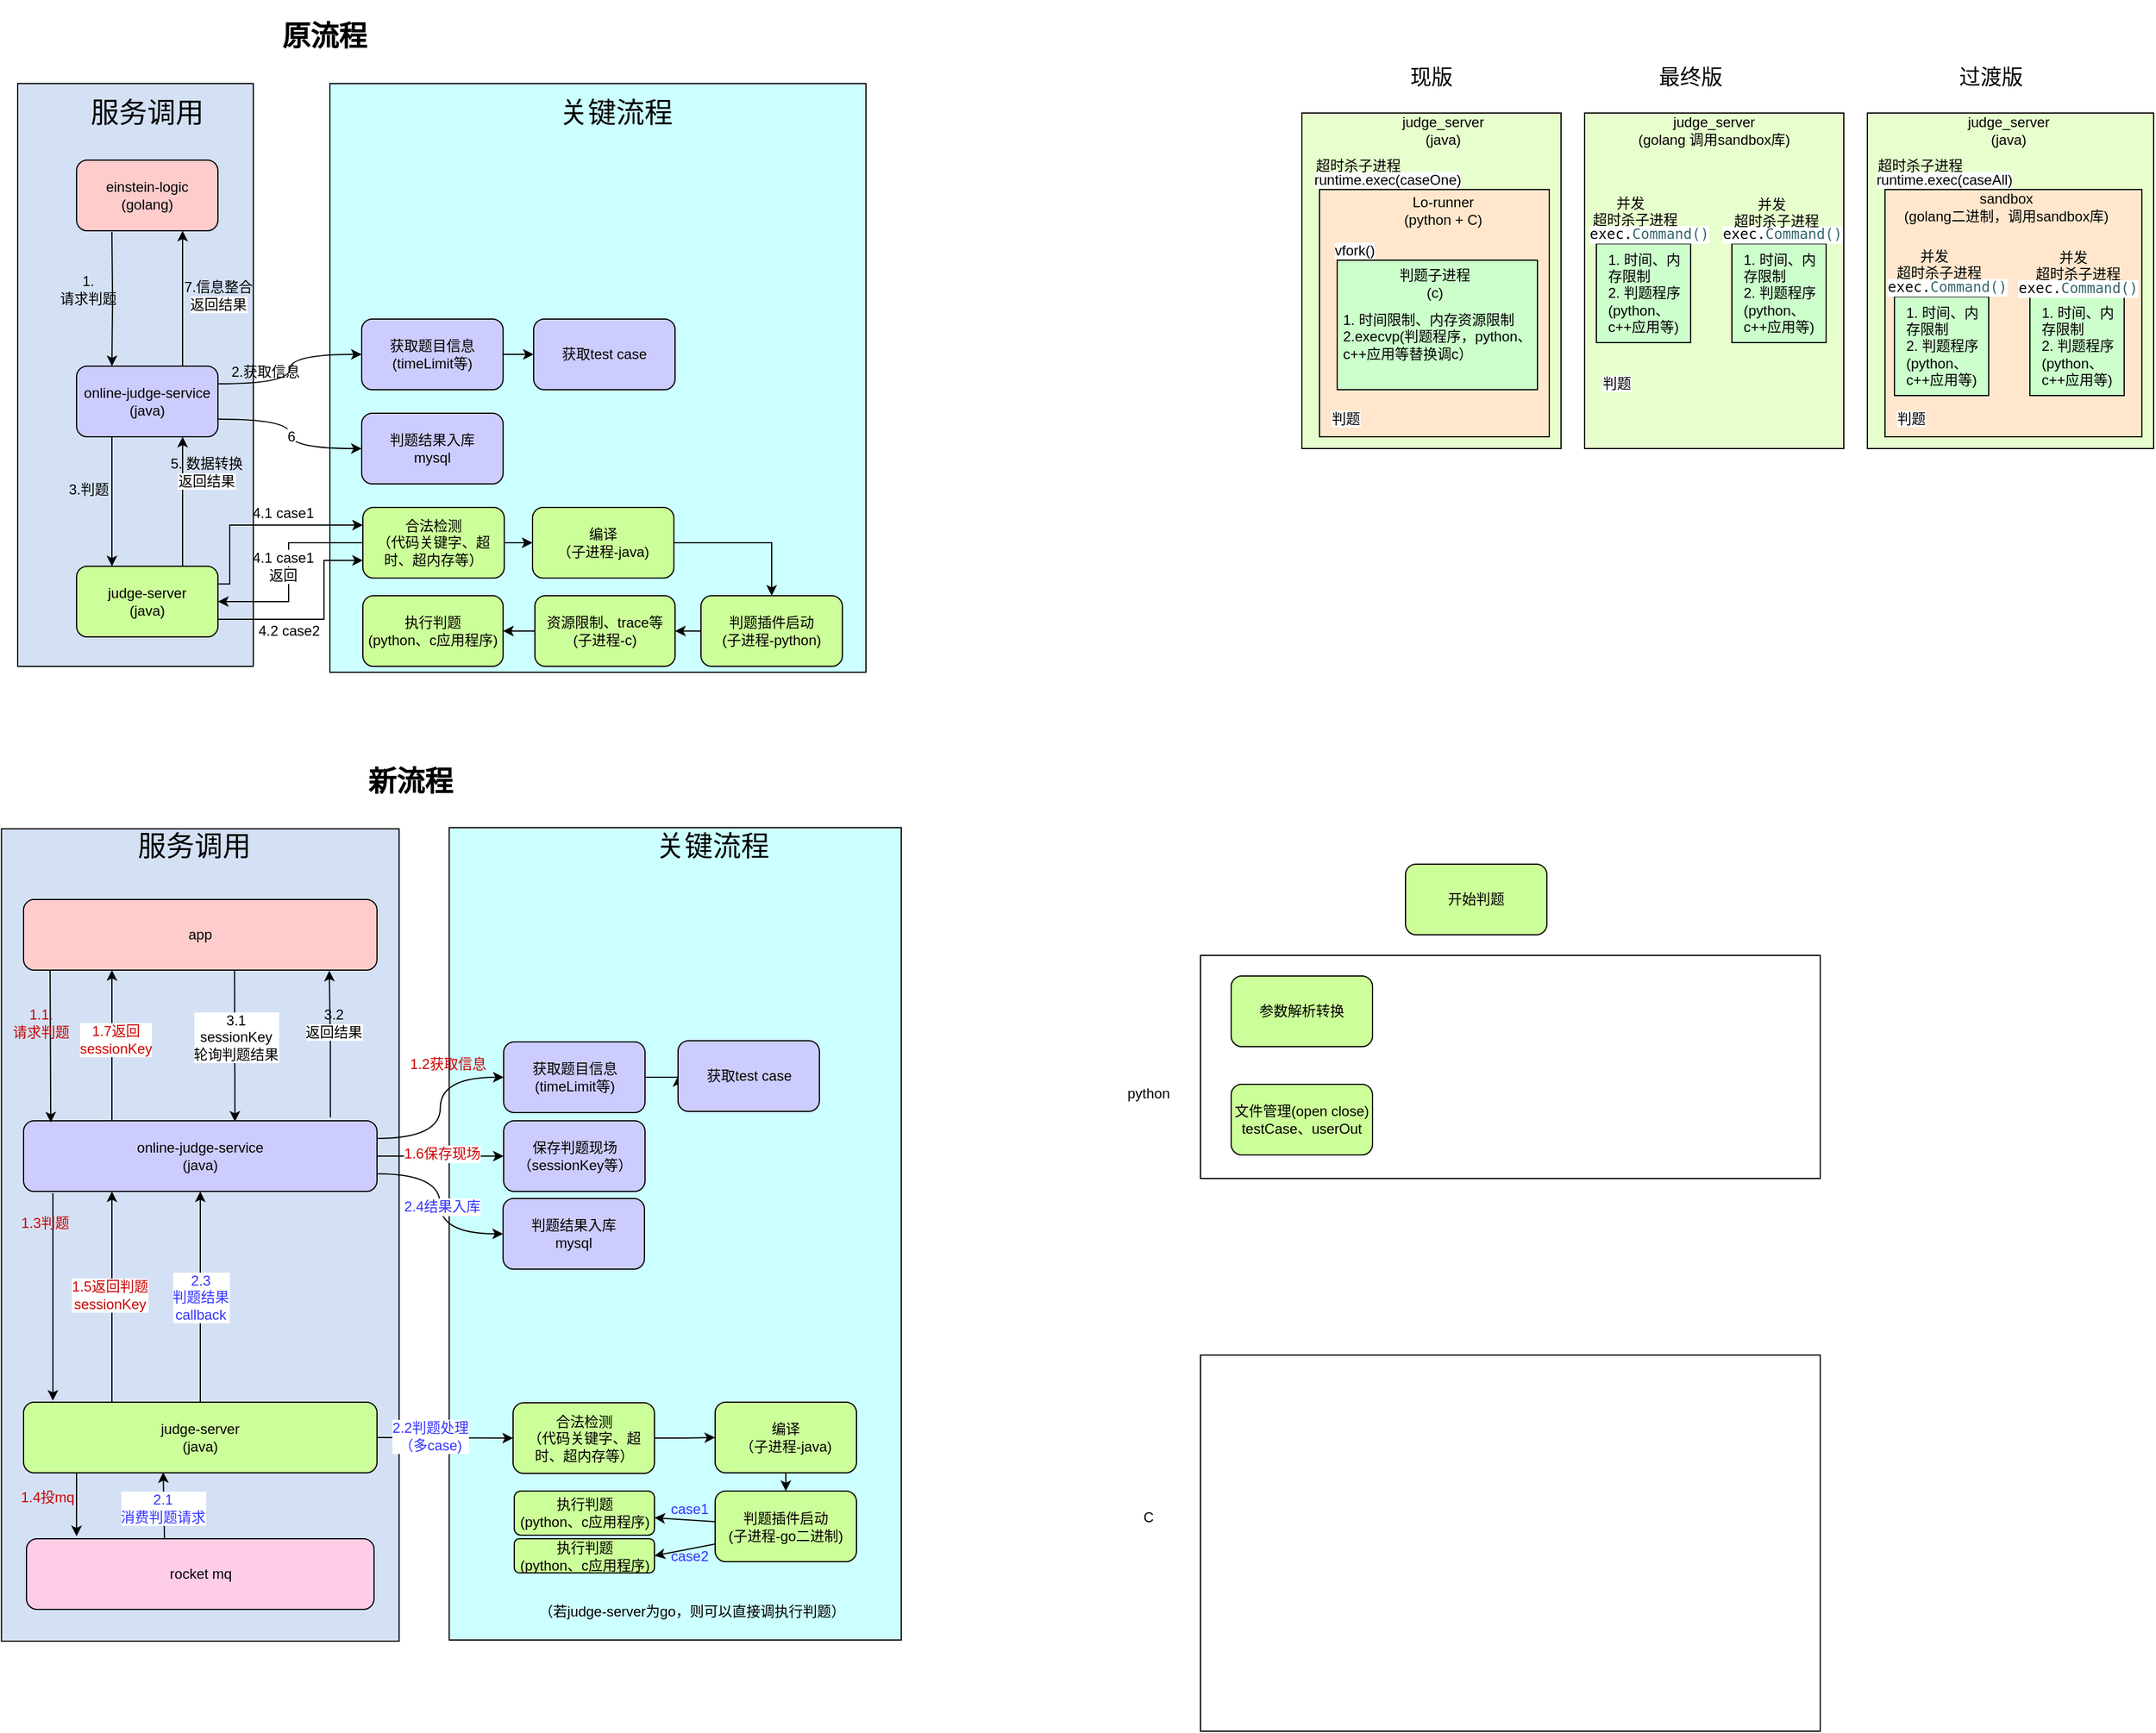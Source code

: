 <mxfile version="20.8.16" type="github">
  <diagram name="第 1 页" id="4LB3VPhYWwdAGur-6obr">
    <mxGraphModel dx="1034" dy="1685" grid="1" gridSize="10" guides="1" tooltips="1" connect="1" arrows="1" fold="1" page="1" pageScale="1" pageWidth="827" pageHeight="1169" math="0" shadow="0">
      <root>
        <mxCell id="0" />
        <mxCell id="1" parent="0" />
        <mxCell id="QNNMNAnkimFnzDS3SCOf-26" value="" style="rounded=0;whiteSpace=wrap;html=1;fontFamily=Helvetica;fontSize=12;fillColor=#D4E1F5;" parent="1" vertex="1">
          <mxGeometry x="170" y="-10" width="200" height="495" as="geometry" />
        </mxCell>
        <mxCell id="QNNMNAnkimFnzDS3SCOf-27" value="" style="rounded=0;whiteSpace=wrap;html=1;fontFamily=Helvetica;fontSize=12;fillColor=#CCFFFF;" parent="1" vertex="1">
          <mxGeometry x="435" y="-10" width="455" height="500" as="geometry" />
        </mxCell>
        <mxCell id="QNNMNAnkimFnzDS3SCOf-7" style="edgeStyle=orthogonalEdgeStyle;rounded=0;orthogonalLoop=1;jettySize=auto;html=1;exitX=0.25;exitY=1;exitDx=0;exitDy=0;entryX=0.25;entryY=0;entryDx=0;entryDy=0;fontFamily=Helvetica;fontSize=12;" parent="1" source="QNNMNAnkimFnzDS3SCOf-2" target="QNNMNAnkimFnzDS3SCOf-3" edge="1">
          <mxGeometry relative="1" as="geometry" />
        </mxCell>
        <mxCell id="QNNMNAnkimFnzDS3SCOf-22" style="edgeStyle=orthogonalEdgeStyle;rounded=0;orthogonalLoop=1;jettySize=auto;html=1;exitX=1;exitY=0.25;exitDx=0;exitDy=0;entryX=0;entryY=0.5;entryDx=0;entryDy=0;fontFamily=Helvetica;fontSize=12;curved=1;" parent="1" source="QNNMNAnkimFnzDS3SCOf-2" target="QNNMNAnkimFnzDS3SCOf-20" edge="1">
          <mxGeometry relative="1" as="geometry" />
        </mxCell>
        <mxCell id="QNNMNAnkimFnzDS3SCOf-41" style="edgeStyle=orthogonalEdgeStyle;rounded=0;orthogonalLoop=1;jettySize=auto;html=1;exitX=0.75;exitY=0;exitDx=0;exitDy=0;entryX=0.75;entryY=1;entryDx=0;entryDy=0;fontFamily=Helvetica;fontSize=12;" parent="1" source="QNNMNAnkimFnzDS3SCOf-2" target="QNNMNAnkimFnzDS3SCOf-10" edge="1">
          <mxGeometry relative="1" as="geometry" />
        </mxCell>
        <mxCell id="QNNMNAnkimFnzDS3SCOf-47" style="edgeStyle=orthogonalEdgeStyle;rounded=0;orthogonalLoop=1;jettySize=auto;html=1;exitX=1;exitY=0.75;exitDx=0;exitDy=0;entryX=0;entryY=0.5;entryDx=0;entryDy=0;fontFamily=Helvetica;fontSize=24;curved=1;" parent="1" source="QNNMNAnkimFnzDS3SCOf-2" target="QNNMNAnkimFnzDS3SCOf-46" edge="1">
          <mxGeometry relative="1" as="geometry" />
        </mxCell>
        <mxCell id="QNNMNAnkimFnzDS3SCOf-62" value="6" style="edgeLabel;html=1;align=center;verticalAlign=middle;resizable=0;points=[];fontSize=12;fontFamily=Helvetica;" parent="QNNMNAnkimFnzDS3SCOf-47" vertex="1" connectable="0">
          <mxGeometry x="0.014" y="1" relative="1" as="geometry">
            <mxPoint y="1" as="offset" />
          </mxGeometry>
        </mxCell>
        <mxCell id="QNNMNAnkimFnzDS3SCOf-2" value="online-judge-service&lt;br&gt;(java)" style="rounded=1;whiteSpace=wrap;html=1;fillColor=#CCCCFF;" parent="1" vertex="1">
          <mxGeometry x="220" y="230" width="120" height="60" as="geometry" />
        </mxCell>
        <mxCell id="QNNMNAnkimFnzDS3SCOf-32" style="edgeStyle=orthogonalEdgeStyle;rounded=0;orthogonalLoop=1;jettySize=auto;html=1;exitX=1;exitY=0.25;exitDx=0;exitDy=0;entryX=0;entryY=0.25;entryDx=0;entryDy=0;fontFamily=Helvetica;fontSize=12;" parent="1" source="QNNMNAnkimFnzDS3SCOf-3" target="QNNMNAnkimFnzDS3SCOf-9" edge="1">
          <mxGeometry relative="1" as="geometry">
            <Array as="points">
              <mxPoint x="350" y="415" />
              <mxPoint x="350" y="365" />
            </Array>
          </mxGeometry>
        </mxCell>
        <mxCell id="QNNMNAnkimFnzDS3SCOf-33" style="edgeStyle=orthogonalEdgeStyle;rounded=0;orthogonalLoop=1;jettySize=auto;html=1;exitX=1;exitY=0.75;exitDx=0;exitDy=0;entryX=0;entryY=0.75;entryDx=0;entryDy=0;fontFamily=Helvetica;fontSize=12;" parent="1" source="QNNMNAnkimFnzDS3SCOf-3" target="QNNMNAnkimFnzDS3SCOf-9" edge="1">
          <mxGeometry relative="1" as="geometry">
            <Array as="points">
              <mxPoint x="430" y="445" />
              <mxPoint x="430" y="395" />
            </Array>
          </mxGeometry>
        </mxCell>
        <mxCell id="QNNMNAnkimFnzDS3SCOf-40" style="edgeStyle=orthogonalEdgeStyle;rounded=0;orthogonalLoop=1;jettySize=auto;html=1;exitX=0.75;exitY=0;exitDx=0;exitDy=0;entryX=0.75;entryY=1;entryDx=0;entryDy=0;fontFamily=Helvetica;fontSize=12;" parent="1" source="QNNMNAnkimFnzDS3SCOf-3" target="QNNMNAnkimFnzDS3SCOf-2" edge="1">
          <mxGeometry relative="1" as="geometry" />
        </mxCell>
        <mxCell id="QNNMNAnkimFnzDS3SCOf-3" value="judge-server&lt;br&gt;(java)" style="rounded=1;whiteSpace=wrap;html=1;fillColor=#CCFF99;" parent="1" vertex="1">
          <mxGeometry x="220" y="400" width="120" height="60" as="geometry" />
        </mxCell>
        <mxCell id="QNNMNAnkimFnzDS3SCOf-5" style="edgeStyle=orthogonalEdgeStyle;rounded=0;orthogonalLoop=1;jettySize=auto;html=1;exitX=0.25;exitY=1;exitDx=0;exitDy=0;entryX=0.25;entryY=0;entryDx=0;entryDy=0;fontFamily=Helvetica;fontSize=12;" parent="1" target="QNNMNAnkimFnzDS3SCOf-2" edge="1">
          <mxGeometry relative="1" as="geometry">
            <mxPoint x="250" y="116" as="sourcePoint" />
          </mxGeometry>
        </mxCell>
        <mxCell id="QNNMNAnkimFnzDS3SCOf-38" style="edgeStyle=orthogonalEdgeStyle;rounded=0;orthogonalLoop=1;jettySize=auto;html=1;exitX=0;exitY=0.5;exitDx=0;exitDy=0;entryX=1;entryY=0.5;entryDx=0;entryDy=0;fontFamily=Helvetica;fontSize=12;" parent="1" source="QNNMNAnkimFnzDS3SCOf-9" target="QNNMNAnkimFnzDS3SCOf-3" edge="1">
          <mxGeometry relative="1" as="geometry">
            <Array as="points">
              <mxPoint x="400" y="380" />
              <mxPoint x="400" y="430" />
            </Array>
          </mxGeometry>
        </mxCell>
        <mxCell id="QNNMNAnkimFnzDS3SCOf-54" style="edgeStyle=orthogonalEdgeStyle;rounded=0;orthogonalLoop=1;jettySize=auto;html=1;exitX=1;exitY=0.5;exitDx=0;exitDy=0;entryX=0;entryY=0.5;entryDx=0;entryDy=0;fontFamily=Helvetica;fontSize=24;" parent="1" source="QNNMNAnkimFnzDS3SCOf-9" target="QNNMNAnkimFnzDS3SCOf-53" edge="1">
          <mxGeometry relative="1" as="geometry" />
        </mxCell>
        <mxCell id="QNNMNAnkimFnzDS3SCOf-9" value="合法检测&lt;br&gt;（代码关键字、超时、超内存等）" style="rounded=1;whiteSpace=wrap;html=1;fillColor=#CCFF99;" parent="1" vertex="1">
          <mxGeometry x="463" y="350" width="120" height="60" as="geometry" />
        </mxCell>
        <mxCell id="QNNMNAnkimFnzDS3SCOf-10" value="einstein-logic&lt;br&gt;(golang)" style="rounded=1;whiteSpace=wrap;html=1;fillColor=#FFCCCC;" parent="1" vertex="1">
          <mxGeometry x="220" y="55" width="120" height="60" as="geometry" />
        </mxCell>
        <mxCell id="QNNMNAnkimFnzDS3SCOf-58" style="edgeStyle=orthogonalEdgeStyle;rounded=0;orthogonalLoop=1;jettySize=auto;html=1;exitX=0;exitY=0.5;exitDx=0;exitDy=0;entryX=1;entryY=0.5;entryDx=0;entryDy=0;fontFamily=Helvetica;fontSize=24;" parent="1" source="QNNMNAnkimFnzDS3SCOf-13" target="QNNMNAnkimFnzDS3SCOf-17" edge="1">
          <mxGeometry relative="1" as="geometry" />
        </mxCell>
        <mxCell id="QNNMNAnkimFnzDS3SCOf-13" value="判题插件启动&lt;br style=&quot;border-color: var(--border-color);&quot;&gt;(子进程-python)" style="rounded=1;whiteSpace=wrap;html=1;fillColor=#CCFF99;" parent="1" vertex="1">
          <mxGeometry x="750" y="425" width="120" height="60" as="geometry" />
        </mxCell>
        <mxCell id="QNNMNAnkimFnzDS3SCOf-50" value="" style="edgeStyle=orthogonalEdgeStyle;rounded=0;orthogonalLoop=1;jettySize=auto;html=1;fontFamily=Helvetica;fontSize=24;" parent="1" source="QNNMNAnkimFnzDS3SCOf-17" target="QNNMNAnkimFnzDS3SCOf-49" edge="1">
          <mxGeometry relative="1" as="geometry" />
        </mxCell>
        <mxCell id="QNNMNAnkimFnzDS3SCOf-17" value="资源限制、trace等&lt;br style=&quot;border-color: var(--border-color);&quot;&gt;(子进程-c)" style="rounded=1;whiteSpace=wrap;html=1;fillColor=#CCFF99;" parent="1" vertex="1">
          <mxGeometry x="609" y="425" width="119" height="60" as="geometry" />
        </mxCell>
        <mxCell id="QNNMNAnkimFnzDS3SCOf-23" style="edgeStyle=orthogonalEdgeStyle;rounded=0;orthogonalLoop=1;jettySize=auto;html=1;exitX=1;exitY=0.5;exitDx=0;exitDy=0;entryX=0;entryY=0.5;entryDx=0;entryDy=0;fontFamily=Helvetica;fontSize=12;" parent="1" source="QNNMNAnkimFnzDS3SCOf-20" target="QNNMNAnkimFnzDS3SCOf-21" edge="1">
          <mxGeometry relative="1" as="geometry" />
        </mxCell>
        <mxCell id="QNNMNAnkimFnzDS3SCOf-20" value="获取题目信息&lt;br&gt;(timeLimit等)" style="rounded=1;whiteSpace=wrap;html=1;fillColor=#CCCCFF;" parent="1" vertex="1">
          <mxGeometry x="462" y="190" width="120" height="60" as="geometry" />
        </mxCell>
        <mxCell id="QNNMNAnkimFnzDS3SCOf-21" value="获取test case" style="rounded=1;whiteSpace=wrap;html=1;fillColor=#CCCCFF;" parent="1" vertex="1">
          <mxGeometry x="608" y="190" width="120" height="60" as="geometry" />
        </mxCell>
        <mxCell id="QNNMNAnkimFnzDS3SCOf-44" value="&lt;font style=&quot;font-size: 24px;&quot;&gt;服务调用&lt;/font&gt;" style="text;html=1;strokeColor=none;fillColor=none;align=center;verticalAlign=middle;whiteSpace=wrap;rounded=0;fontSize=12;fontFamily=Helvetica;" parent="1" vertex="1">
          <mxGeometry x="230" width="100" height="30" as="geometry" />
        </mxCell>
        <mxCell id="QNNMNAnkimFnzDS3SCOf-45" value="&lt;span style=&quot;font-size: 24px;&quot;&gt;关键流程&lt;/span&gt;" style="text;html=1;strokeColor=none;fillColor=none;align=center;verticalAlign=middle;whiteSpace=wrap;rounded=0;fontSize=12;fontFamily=Helvetica;" parent="1" vertex="1">
          <mxGeometry x="628" width="100" height="30" as="geometry" />
        </mxCell>
        <mxCell id="QNNMNAnkimFnzDS3SCOf-46" value="判题结果入库&lt;br&gt;mysql" style="rounded=1;whiteSpace=wrap;html=1;fillColor=#CCCCFF;" parent="1" vertex="1">
          <mxGeometry x="462" y="270" width="120" height="60" as="geometry" />
        </mxCell>
        <mxCell id="QNNMNAnkimFnzDS3SCOf-49" value="执行判题&lt;br&gt;(python、c应用程序)" style="rounded=1;whiteSpace=wrap;html=1;fillColor=#CCFF99;" parent="1" vertex="1">
          <mxGeometry x="463" y="425" width="119" height="60" as="geometry" />
        </mxCell>
        <mxCell id="QNNMNAnkimFnzDS3SCOf-104" style="edgeStyle=orthogonalEdgeStyle;rounded=0;orthogonalLoop=1;jettySize=auto;html=1;exitX=1;exitY=0.5;exitDx=0;exitDy=0;entryX=0.5;entryY=0;entryDx=0;entryDy=0;fontFamily=Helvetica;fontSize=12;" parent="1" source="QNNMNAnkimFnzDS3SCOf-53" target="QNNMNAnkimFnzDS3SCOf-13" edge="1">
          <mxGeometry relative="1" as="geometry" />
        </mxCell>
        <mxCell id="QNNMNAnkimFnzDS3SCOf-53" value="编译&lt;br&gt;（子进程-java)" style="rounded=1;whiteSpace=wrap;html=1;fillColor=#CCFF99;" parent="1" vertex="1">
          <mxGeometry x="607" y="350" width="120" height="60" as="geometry" />
        </mxCell>
        <mxCell id="FJg1SBBiD9YUJrhbdtov-45" value="1. &lt;br&gt;请求判题" style="text;html=1;strokeColor=none;fillColor=none;align=center;verticalAlign=middle;whiteSpace=wrap;rounded=0;fontSize=12;fontFamily=Helvetica;fontColor=default;" parent="1" vertex="1">
          <mxGeometry x="200" y="150" width="60" height="30" as="geometry" />
        </mxCell>
        <mxCell id="FJg1SBBiD9YUJrhbdtov-47" value="7.信息整合&lt;br style=&quot;border-color: var(--border-color);&quot;&gt;&lt;span style=&quot;background-color: rgb(255, 255, 255);&quot;&gt;返回结果&lt;/span&gt;" style="text;html=1;align=center;verticalAlign=middle;resizable=0;points=[];autosize=1;strokeColor=none;fillColor=none;fontSize=12;fontFamily=Helvetica;fontColor=default;" parent="1" vertex="1">
          <mxGeometry x="300" y="150" width="80" height="40" as="geometry" />
        </mxCell>
        <mxCell id="FJg1SBBiD9YUJrhbdtov-48" value="3.判题" style="text;html=1;align=center;verticalAlign=middle;resizable=0;points=[];autosize=1;strokeColor=none;fillColor=none;fontSize=12;fontFamily=Helvetica;fontColor=default;" parent="1" vertex="1">
          <mxGeometry x="200" y="320" width="60" height="30" as="geometry" />
        </mxCell>
        <mxCell id="FJg1SBBiD9YUJrhbdtov-51" value="5. 数据转换&lt;br style=&quot;border-color: var(--border-color);&quot;&gt;&lt;span style=&quot;background-color: rgb(255, 255, 255);&quot;&gt;返回结果&lt;/span&gt;" style="text;html=1;align=center;verticalAlign=middle;resizable=0;points=[];autosize=1;strokeColor=none;fillColor=none;fontSize=12;fontFamily=Helvetica;fontColor=default;" parent="1" vertex="1">
          <mxGeometry x="290" y="300" width="80" height="40" as="geometry" />
        </mxCell>
        <mxCell id="FJg1SBBiD9YUJrhbdtov-52" value="4.1&amp;nbsp;&lt;span style=&quot;background-color: rgb(255, 255, 255);&quot;&gt;case1&lt;/span&gt;" style="text;html=1;align=center;verticalAlign=middle;resizable=0;points=[];autosize=1;strokeColor=none;fillColor=none;fontSize=12;fontFamily=Helvetica;fontColor=default;" parent="1" vertex="1">
          <mxGeometry x="355" y="340" width="80" height="30" as="geometry" />
        </mxCell>
        <mxCell id="FJg1SBBiD9YUJrhbdtov-53" value="4.1&amp;nbsp;&lt;span style=&quot;background-color: rgb(255, 255, 255);&quot;&gt;case1&lt;br&gt;返回&lt;/span&gt;" style="text;html=1;align=center;verticalAlign=middle;resizable=0;points=[];autosize=1;strokeColor=none;fillColor=none;fontSize=12;fontFamily=Helvetica;fontColor=default;" parent="1" vertex="1">
          <mxGeometry x="355" y="380" width="80" height="40" as="geometry" />
        </mxCell>
        <mxCell id="FJg1SBBiD9YUJrhbdtov-55" value="4.2&amp;nbsp;&lt;span style=&quot;background-color: rgb(255, 255, 255);&quot;&gt;case2&lt;/span&gt;" style="text;html=1;align=center;verticalAlign=middle;resizable=0;points=[];autosize=1;strokeColor=none;fillColor=none;fontSize=12;fontFamily=Helvetica;fontColor=default;" parent="1" vertex="1">
          <mxGeometry x="360" y="440" width="80" height="30" as="geometry" />
        </mxCell>
        <mxCell id="FJg1SBBiD9YUJrhbdtov-56" value="2.获取信息" style="text;html=1;align=center;verticalAlign=middle;resizable=0;points=[];autosize=1;strokeColor=none;fillColor=none;fontSize=12;fontFamily=Helvetica;fontColor=default;" parent="1" vertex="1">
          <mxGeometry x="340" y="220" width="80" height="30" as="geometry" />
        </mxCell>
        <mxCell id="FJg1SBBiD9YUJrhbdtov-58" value="" style="rounded=0;whiteSpace=wrap;html=1;fontFamily=Helvetica;fontSize=12;fillColor=#D4E1F5;" parent="1" vertex="1">
          <mxGeometry x="156.25" y="623" width="337.5" height="690" as="geometry" />
        </mxCell>
        <mxCell id="FJg1SBBiD9YUJrhbdtov-59" value="" style="rounded=0;whiteSpace=wrap;html=1;fontFamily=Helvetica;fontSize=12;fillColor=#CCFFFF;" parent="1" vertex="1">
          <mxGeometry x="536.25" y="622" width="383.75" height="690" as="geometry" />
        </mxCell>
        <mxCell id="FJg1SBBiD9YUJrhbdtov-60" style="edgeStyle=orthogonalEdgeStyle;rounded=0;orthogonalLoop=1;jettySize=auto;html=1;exitX=0.083;exitY=1.024;exitDx=0;exitDy=0;entryX=0.083;entryY=-0.021;entryDx=0;entryDy=0;fontFamily=Helvetica;fontSize=12;exitPerimeter=0;entryPerimeter=0;" parent="1" source="FJg1SBBiD9YUJrhbdtov-65" target="FJg1SBBiD9YUJrhbdtov-69" edge="1">
          <mxGeometry relative="1" as="geometry" />
        </mxCell>
        <mxCell id="FJg1SBBiD9YUJrhbdtov-61" style="rounded=0;orthogonalLoop=1;jettySize=auto;html=1;exitX=1;exitY=0.25;exitDx=0;exitDy=0;entryX=0;entryY=0.5;entryDx=0;entryDy=0;fontFamily=Helvetica;fontSize=12;edgeStyle=orthogonalEdgeStyle;curved=1;" parent="1" source="FJg1SBBiD9YUJrhbdtov-65" target="FJg1SBBiD9YUJrhbdtov-80" edge="1">
          <mxGeometry relative="1" as="geometry" />
        </mxCell>
        <mxCell id="FJg1SBBiD9YUJrhbdtov-62" style="edgeStyle=orthogonalEdgeStyle;rounded=0;orthogonalLoop=1;jettySize=auto;html=1;entryX=0.865;entryY=1.009;entryDx=0;entryDy=0;fontFamily=Helvetica;fontSize=12;entryPerimeter=0;exitX=0.868;exitY=-0.048;exitDx=0;exitDy=0;exitPerimeter=0;" parent="1" source="FJg1SBBiD9YUJrhbdtov-65" target="FJg1SBBiD9YUJrhbdtov-74" edge="1">
          <mxGeometry relative="1" as="geometry">
            <mxPoint x="432.545" y="853" as="sourcePoint" />
          </mxGeometry>
        </mxCell>
        <mxCell id="FJg1SBBiD9YUJrhbdtov-63" style="rounded=0;orthogonalLoop=1;jettySize=auto;html=1;exitX=1;exitY=0.75;exitDx=0;exitDy=0;entryX=0;entryY=0.5;entryDx=0;entryDy=0;fontFamily=Helvetica;fontSize=24;edgeStyle=orthogonalEdgeStyle;curved=1;" parent="1" source="FJg1SBBiD9YUJrhbdtov-65" target="FJg1SBBiD9YUJrhbdtov-84" edge="1">
          <mxGeometry relative="1" as="geometry" />
        </mxCell>
        <mxCell id="FJg1SBBiD9YUJrhbdtov-64" value="&lt;font color=&quot;#3333ff&quot;&gt;2.4结果入库&lt;/font&gt;" style="edgeLabel;html=1;align=center;verticalAlign=middle;resizable=0;points=[];fontSize=12;fontFamily=Helvetica;" parent="FJg1SBBiD9YUJrhbdtov-63" vertex="1" connectable="0">
          <mxGeometry x="0.014" y="1" relative="1" as="geometry">
            <mxPoint y="1" as="offset" />
          </mxGeometry>
        </mxCell>
        <mxCell id="FJg1SBBiD9YUJrhbdtov-112" style="edgeStyle=none;rounded=0;orthogonalLoop=1;jettySize=auto;html=1;exitX=1;exitY=0.5;exitDx=0;exitDy=0;entryX=0;entryY=0.5;entryDx=0;entryDy=0;fontFamily=Helvetica;fontSize=12;fontColor=default;" parent="1" source="FJg1SBBiD9YUJrhbdtov-65" target="FJg1SBBiD9YUJrhbdtov-111" edge="1">
          <mxGeometry relative="1" as="geometry" />
        </mxCell>
        <mxCell id="FJg1SBBiD9YUJrhbdtov-113" value="&lt;font color=&quot;#cc0000&quot;&gt;1.6保存现场&lt;/font&gt;" style="edgeLabel;html=1;align=center;verticalAlign=middle;resizable=0;points=[];fontSize=12;fontFamily=Helvetica;fontColor=default;" parent="FJg1SBBiD9YUJrhbdtov-112" vertex="1" connectable="0">
          <mxGeometry x="0.015" y="2" relative="1" as="geometry">
            <mxPoint as="offset" />
          </mxGeometry>
        </mxCell>
        <mxCell id="FJg1SBBiD9YUJrhbdtov-116" style="edgeStyle=none;rounded=0;orthogonalLoop=1;jettySize=auto;html=1;exitX=0.25;exitY=0;exitDx=0;exitDy=0;entryX=0.25;entryY=1;entryDx=0;entryDy=0;fontFamily=Helvetica;fontSize=12;fontColor=default;" parent="1" source="FJg1SBBiD9YUJrhbdtov-65" target="FJg1SBBiD9YUJrhbdtov-74" edge="1">
          <mxGeometry relative="1" as="geometry" />
        </mxCell>
        <mxCell id="FJg1SBBiD9YUJrhbdtov-117" value="&lt;font color=&quot;#cc0000&quot;&gt;1.7返回&lt;br&gt;sessionKey&lt;/font&gt;" style="edgeLabel;html=1;align=center;verticalAlign=middle;resizable=0;points=[];fontSize=12;fontFamily=Helvetica;fontColor=default;" parent="FJg1SBBiD9YUJrhbdtov-116" vertex="1" connectable="0">
          <mxGeometry x="0.081" y="-3" relative="1" as="geometry">
            <mxPoint as="offset" />
          </mxGeometry>
        </mxCell>
        <mxCell id="FJg1SBBiD9YUJrhbdtov-65" value="online-judge-service&lt;br&gt;(java)" style="rounded=1;whiteSpace=wrap;html=1;fillColor=#CCCCFF;" parent="1" vertex="1">
          <mxGeometry x="175" y="871" width="300" height="60" as="geometry" />
        </mxCell>
        <mxCell id="FJg1SBBiD9YUJrhbdtov-104" style="edgeStyle=none;rounded=0;orthogonalLoop=1;jettySize=auto;html=1;exitX=0.15;exitY=1.009;exitDx=0;exitDy=0;fontFamily=Helvetica;fontSize=12;fontColor=default;exitPerimeter=0;entryX=0.144;entryY=-0.036;entryDx=0;entryDy=0;entryPerimeter=0;" parent="1" source="FJg1SBBiD9YUJrhbdtov-69" target="FJg1SBBiD9YUJrhbdtov-101" edge="1">
          <mxGeometry relative="1" as="geometry">
            <mxPoint x="203" y="1096" as="targetPoint" />
          </mxGeometry>
        </mxCell>
        <mxCell id="FJg1SBBiD9YUJrhbdtov-114" style="edgeStyle=none;rounded=0;orthogonalLoop=1;jettySize=auto;html=1;exitX=0.25;exitY=0;exitDx=0;exitDy=0;entryX=0.25;entryY=1;entryDx=0;entryDy=0;fontFamily=Helvetica;fontSize=12;fontColor=default;" parent="1" source="FJg1SBBiD9YUJrhbdtov-69" target="FJg1SBBiD9YUJrhbdtov-65" edge="1">
          <mxGeometry relative="1" as="geometry" />
        </mxCell>
        <mxCell id="FJg1SBBiD9YUJrhbdtov-115" value="&lt;font color=&quot;#cc0000&quot;&gt;1.5返回判题&lt;br&gt;sessionKey&lt;/font&gt;" style="edgeLabel;html=1;align=center;verticalAlign=middle;resizable=0;points=[];fontSize=12;fontFamily=Helvetica;fontColor=default;" parent="FJg1SBBiD9YUJrhbdtov-114" vertex="1" connectable="0">
          <mxGeometry x="0.015" y="2" relative="1" as="geometry">
            <mxPoint as="offset" />
          </mxGeometry>
        </mxCell>
        <mxCell id="FJg1SBBiD9YUJrhbdtov-126" style="edgeStyle=none;rounded=0;orthogonalLoop=1;jettySize=auto;html=1;exitX=1;exitY=0.5;exitDx=0;exitDy=0;entryX=0;entryY=0.5;entryDx=0;entryDy=0;fontFamily=Helvetica;fontSize=12;fontColor=default;" parent="1" source="FJg1SBBiD9YUJrhbdtov-69" target="FJg1SBBiD9YUJrhbdtov-73" edge="1">
          <mxGeometry relative="1" as="geometry" />
        </mxCell>
        <mxCell id="FJg1SBBiD9YUJrhbdtov-127" value="&lt;font color=&quot;#3333ff&quot;&gt;2.2判题处理&lt;br&gt;（多case)&lt;/font&gt;" style="edgeLabel;html=1;align=center;verticalAlign=middle;resizable=0;points=[];fontSize=12;fontFamily=Helvetica;fontColor=default;" parent="FJg1SBBiD9YUJrhbdtov-126" vertex="1" connectable="0">
          <mxGeometry x="-0.232" y="1" relative="1" as="geometry">
            <mxPoint as="offset" />
          </mxGeometry>
        </mxCell>
        <mxCell id="FJg1SBBiD9YUJrhbdtov-128" value="&lt;font color=&quot;#3333ff&quot;&gt;2.3&lt;br&gt;判题结果&lt;br&gt;callback&lt;/font&gt;" style="edgeStyle=none;rounded=0;orthogonalLoop=1;jettySize=auto;html=1;exitX=0.5;exitY=0;exitDx=0;exitDy=0;entryX=0.5;entryY=1;entryDx=0;entryDy=0;fontFamily=Helvetica;fontSize=12;fontColor=default;" parent="1" source="FJg1SBBiD9YUJrhbdtov-69" target="FJg1SBBiD9YUJrhbdtov-65" edge="1">
          <mxGeometry relative="1" as="geometry" />
        </mxCell>
        <mxCell id="FJg1SBBiD9YUJrhbdtov-69" value="judge-server&lt;br&gt;(java)" style="rounded=1;whiteSpace=wrap;html=1;fillColor=#CCFF99;" parent="1" vertex="1">
          <mxGeometry x="175" y="1110" width="300" height="60" as="geometry" />
        </mxCell>
        <mxCell id="FJg1SBBiD9YUJrhbdtov-72" style="edgeStyle=orthogonalEdgeStyle;rounded=0;orthogonalLoop=1;jettySize=auto;html=1;exitX=1;exitY=0.5;exitDx=0;exitDy=0;entryX=0;entryY=0.5;entryDx=0;entryDy=0;fontFamily=Helvetica;fontSize=24;" parent="1" source="FJg1SBBiD9YUJrhbdtov-73" target="FJg1SBBiD9YUJrhbdtov-87" edge="1">
          <mxGeometry relative="1" as="geometry" />
        </mxCell>
        <mxCell id="FJg1SBBiD9YUJrhbdtov-73" value="合法检测&lt;br&gt;（代码关键字、超时、超内存等）" style="rounded=1;whiteSpace=wrap;html=1;fillColor=#CCFF99;" parent="1" vertex="1">
          <mxGeometry x="590.5" y="1110.5" width="120" height="60" as="geometry" />
        </mxCell>
        <mxCell id="FJg1SBBiD9YUJrhbdtov-99" style="edgeStyle=none;rounded=0;orthogonalLoop=1;jettySize=auto;html=1;exitX=0.075;exitY=0.986;exitDx=0;exitDy=0;fontFamily=Helvetica;fontSize=12;fontColor=default;exitPerimeter=0;entryX=0.077;entryY=0.024;entryDx=0;entryDy=0;entryPerimeter=0;fillColor=#FF0000;" parent="1" source="FJg1SBBiD9YUJrhbdtov-74" target="FJg1SBBiD9YUJrhbdtov-65" edge="1">
          <mxGeometry relative="1" as="geometry">
            <mxPoint x="202" y="853" as="targetPoint" />
          </mxGeometry>
        </mxCell>
        <mxCell id="FJg1SBBiD9YUJrhbdtov-119" style="edgeStyle=none;rounded=0;orthogonalLoop=1;jettySize=auto;html=1;exitX=0.626;exitY=0.994;exitDx=0;exitDy=0;entryX=0.598;entryY=0.012;entryDx=0;entryDy=0;entryPerimeter=0;fontFamily=Helvetica;fontSize=12;fontColor=default;exitPerimeter=0;" parent="1" target="FJg1SBBiD9YUJrhbdtov-65" edge="1">
          <mxGeometry relative="1" as="geometry">
            <mxPoint x="354.09" y="743.0" as="sourcePoint" />
            <mxPoint x="354.91" y="855.73" as="targetPoint" />
          </mxGeometry>
        </mxCell>
        <mxCell id="FJg1SBBiD9YUJrhbdtov-120" value="3.1&lt;br&gt;sessionKey&lt;br&gt;轮询判题结果" style="edgeLabel;html=1;align=center;verticalAlign=middle;resizable=0;points=[];fontSize=12;fontFamily=Helvetica;fontColor=default;" parent="FJg1SBBiD9YUJrhbdtov-119" vertex="1" connectable="0">
          <mxGeometry x="-0.081" y="-1" relative="1" as="geometry">
            <mxPoint x="2" y="-2" as="offset" />
          </mxGeometry>
        </mxCell>
        <mxCell id="FJg1SBBiD9YUJrhbdtov-74" value="app" style="rounded=1;whiteSpace=wrap;html=1;fillColor=#FFCCCC;" parent="1" vertex="1">
          <mxGeometry x="175" y="683" width="300" height="60" as="geometry" />
        </mxCell>
        <mxCell id="FJg1SBBiD9YUJrhbdtov-130" value="" style="edgeStyle=none;rounded=0;orthogonalLoop=1;jettySize=auto;html=1;fontFamily=Helvetica;fontSize=12;fontColor=default;" parent="1" source="FJg1SBBiD9YUJrhbdtov-76" target="FJg1SBBiD9YUJrhbdtov-85" edge="1">
          <mxGeometry relative="1" as="geometry" />
        </mxCell>
        <mxCell id="FJg1SBBiD9YUJrhbdtov-136" style="edgeStyle=none;rounded=0;orthogonalLoop=1;jettySize=auto;html=1;exitX=0;exitY=0.75;exitDx=0;exitDy=0;entryX=1;entryY=0.5;entryDx=0;entryDy=0;fontFamily=Helvetica;fontSize=12;fontColor=default;" parent="1" source="FJg1SBBiD9YUJrhbdtov-76" target="FJg1SBBiD9YUJrhbdtov-135" edge="1">
          <mxGeometry relative="1" as="geometry" />
        </mxCell>
        <mxCell id="FJg1SBBiD9YUJrhbdtov-76" value="判题插件启动&lt;br style=&quot;border-color: var(--border-color);&quot;&gt;(子进程-go二进制)&lt;br&gt;" style="rounded=1;whiteSpace=wrap;html=1;fillColor=#CCFF99;" parent="1" vertex="1">
          <mxGeometry x="762" y="1185.5" width="120" height="60" as="geometry" />
        </mxCell>
        <mxCell id="FJg1SBBiD9YUJrhbdtov-79" style="edgeStyle=orthogonalEdgeStyle;rounded=0;orthogonalLoop=1;jettySize=auto;html=1;exitX=1;exitY=0.5;exitDx=0;exitDy=0;entryX=0;entryY=0.5;entryDx=0;entryDy=0;fontFamily=Helvetica;fontSize=12;" parent="1" source="FJg1SBBiD9YUJrhbdtov-80" target="FJg1SBBiD9YUJrhbdtov-81" edge="1">
          <mxGeometry relative="1" as="geometry" />
        </mxCell>
        <mxCell id="FJg1SBBiD9YUJrhbdtov-80" value="获取题目信息&lt;br&gt;(timeLimit等)" style="rounded=1;whiteSpace=wrap;html=1;fillColor=#CCCCFF;" parent="1" vertex="1">
          <mxGeometry x="582.5" y="804" width="120" height="60" as="geometry" />
        </mxCell>
        <mxCell id="FJg1SBBiD9YUJrhbdtov-81" value="获取test case" style="rounded=1;whiteSpace=wrap;html=1;fillColor=#CCCCFF;" parent="1" vertex="1">
          <mxGeometry x="730.5" y="803" width="120" height="60" as="geometry" />
        </mxCell>
        <mxCell id="FJg1SBBiD9YUJrhbdtov-82" value="&lt;font style=&quot;font-size: 24px;&quot;&gt;服务调用&lt;/font&gt;" style="text;html=1;strokeColor=none;fillColor=none;align=center;verticalAlign=middle;whiteSpace=wrap;rounded=0;fontSize=12;fontFamily=Helvetica;" parent="1" vertex="1">
          <mxGeometry x="270" y="623" width="100" height="30" as="geometry" />
        </mxCell>
        <mxCell id="FJg1SBBiD9YUJrhbdtov-83" value="&lt;span style=&quot;font-size: 24px;&quot;&gt;关键流程&lt;/span&gt;" style="text;html=1;strokeColor=none;fillColor=none;align=center;verticalAlign=middle;whiteSpace=wrap;rounded=0;fontSize=12;fontFamily=Helvetica;" parent="1" vertex="1">
          <mxGeometry x="709.5" y="623" width="100" height="30" as="geometry" />
        </mxCell>
        <mxCell id="FJg1SBBiD9YUJrhbdtov-84" value="判题结果入库&lt;br&gt;mysql" style="rounded=1;whiteSpace=wrap;html=1;fillColor=#CCCCFF;" parent="1" vertex="1">
          <mxGeometry x="582" y="937" width="120" height="60" as="geometry" />
        </mxCell>
        <mxCell id="FJg1SBBiD9YUJrhbdtov-85" value="执行判题&lt;br&gt;(python、c应用程序)" style="rounded=1;whiteSpace=wrap;html=1;fillColor=#CCFF99;" parent="1" vertex="1">
          <mxGeometry x="591.5" y="1185.5" width="119" height="37.5" as="geometry" />
        </mxCell>
        <mxCell id="FJg1SBBiD9YUJrhbdtov-129" style="edgeStyle=none;rounded=0;orthogonalLoop=1;jettySize=auto;html=1;exitX=0.5;exitY=1;exitDx=0;exitDy=0;entryX=0.5;entryY=0;entryDx=0;entryDy=0;fontFamily=Helvetica;fontSize=12;fontColor=default;" parent="1" source="FJg1SBBiD9YUJrhbdtov-87" target="FJg1SBBiD9YUJrhbdtov-76" edge="1">
          <mxGeometry relative="1" as="geometry" />
        </mxCell>
        <mxCell id="FJg1SBBiD9YUJrhbdtov-87" value="编译&lt;br&gt;（子进程-java)" style="rounded=1;whiteSpace=wrap;html=1;fillColor=#CCFF99;" parent="1" vertex="1">
          <mxGeometry x="762" y="1110" width="120" height="60" as="geometry" />
        </mxCell>
        <mxCell id="FJg1SBBiD9YUJrhbdtov-88" value="&lt;font color=&quot;#cc0000&quot;&gt;1.1. &lt;br&gt;请求判题&lt;/font&gt;" style="text;html=1;strokeColor=none;fillColor=none;align=center;verticalAlign=middle;whiteSpace=wrap;rounded=0;fontSize=12;fontFamily=Helvetica;fontColor=default;" parent="1" vertex="1">
          <mxGeometry x="160" y="773" width="60" height="30" as="geometry" />
        </mxCell>
        <mxCell id="FJg1SBBiD9YUJrhbdtov-89" value="3.2&lt;br style=&quot;border-color: var(--border-color);&quot;&gt;&lt;span style=&quot;background-color: rgb(255, 255, 255);&quot;&gt;返回结果&lt;/span&gt;" style="text;html=1;align=center;verticalAlign=middle;resizable=0;points=[];autosize=1;strokeColor=none;fillColor=none;fontSize=12;fontFamily=Helvetica;fontColor=default;" parent="1" vertex="1">
          <mxGeometry x="402.5" y="768" width="70" height="40" as="geometry" />
        </mxCell>
        <mxCell id="FJg1SBBiD9YUJrhbdtov-90" value="&lt;font color=&quot;#cc0000&quot;&gt;1.3判题&lt;/font&gt;" style="text;html=1;align=center;verticalAlign=middle;resizable=0;points=[];autosize=1;strokeColor=none;fillColor=none;fontSize=12;fontFamily=Helvetica;fontColor=default;rounded=0;" parent="1" vertex="1">
          <mxGeometry x="162.5" y="943" width="60" height="30" as="geometry" />
        </mxCell>
        <mxCell id="FJg1SBBiD9YUJrhbdtov-122" style="edgeStyle=none;rounded=0;orthogonalLoop=1;jettySize=auto;html=1;exitX=0.397;exitY=0.003;exitDx=0;exitDy=0;entryX=0.395;entryY=0.992;entryDx=0;entryDy=0;entryPerimeter=0;fontFamily=Helvetica;fontSize=12;fontColor=default;exitPerimeter=0;" parent="1" source="FJg1SBBiD9YUJrhbdtov-101" target="FJg1SBBiD9YUJrhbdtov-69" edge="1">
          <mxGeometry relative="1" as="geometry">
            <mxPoint x="316.075" y="1217.84" as="sourcePoint" />
            <mxPoint x="315.9" y="1119.54" as="targetPoint" />
          </mxGeometry>
        </mxCell>
        <mxCell id="FJg1SBBiD9YUJrhbdtov-123" value="&lt;font color=&quot;#3333ff&quot;&gt;2.1&lt;br&gt;消费判题请求&lt;/font&gt;" style="edgeLabel;html=1;align=center;verticalAlign=middle;resizable=0;points=[];fontSize=12;fontFamily=Helvetica;fontColor=default;" parent="FJg1SBBiD9YUJrhbdtov-122" vertex="1" connectable="0">
          <mxGeometry x="0.108" y="1" relative="1" as="geometry">
            <mxPoint y="5" as="offset" />
          </mxGeometry>
        </mxCell>
        <mxCell id="FJg1SBBiD9YUJrhbdtov-101" value="rocket mq" style="rounded=1;whiteSpace=wrap;html=1;fillColor=#FFCCE6;" parent="1" vertex="1">
          <mxGeometry x="177.5" y="1226" width="295" height="60" as="geometry" />
        </mxCell>
        <mxCell id="FJg1SBBiD9YUJrhbdtov-109" value="&lt;font color=&quot;#cc0000&quot;&gt;1.4投mq&lt;/font&gt;" style="text;html=1;align=center;verticalAlign=middle;resizable=0;points=[];autosize=1;strokeColor=none;fillColor=none;fontSize=12;fontFamily=Helvetica;fontColor=default;" parent="1" vertex="1">
          <mxGeometry x="160" y="1176" width="70" height="30" as="geometry" />
        </mxCell>
        <mxCell id="FJg1SBBiD9YUJrhbdtov-110" value="&lt;font color=&quot;#cc0000&quot;&gt;1.2获取信息&lt;/font&gt;" style="text;html=1;align=center;verticalAlign=middle;resizable=0;points=[];autosize=1;strokeColor=none;fillColor=none;fontSize=12;fontFamily=Helvetica;fontColor=default;" parent="1" vertex="1">
          <mxGeometry x="490" y="808" width="90" height="30" as="geometry" />
        </mxCell>
        <mxCell id="FJg1SBBiD9YUJrhbdtov-111" value="保存判题现场&lt;br&gt;（sessionKey等）" style="rounded=1;whiteSpace=wrap;html=1;fillColor=#CCCCFF;" parent="1" vertex="1">
          <mxGeometry x="582.5" y="871" width="120" height="60" as="geometry" />
        </mxCell>
        <mxCell id="FJg1SBBiD9YUJrhbdtov-133" value="（若judge-server为go，则可以直接调执行判题）" style="text;html=1;align=center;verticalAlign=middle;resizable=0;points=[];autosize=1;strokeColor=none;fillColor=none;fontSize=12;fontFamily=Helvetica;fontColor=default;" parent="1" vertex="1">
          <mxGeometry x="601.5" y="1273" width="280" height="30" as="geometry" />
        </mxCell>
        <mxCell id="FJg1SBBiD9YUJrhbdtov-135" value="执行判题&lt;br&gt;(python、c应用程序)" style="rounded=1;whiteSpace=wrap;html=1;fillColor=#CCFF99;" parent="1" vertex="1">
          <mxGeometry x="591.5" y="1226" width="119" height="29" as="geometry" />
        </mxCell>
        <mxCell id="FJg1SBBiD9YUJrhbdtov-137" value="&lt;font color=&quot;#3333ff&quot;&gt;case1&lt;/font&gt;" style="text;html=1;align=center;verticalAlign=middle;resizable=0;points=[];autosize=1;strokeColor=none;fillColor=none;fontSize=12;fontFamily=Helvetica;fontColor=default;" parent="1" vertex="1">
          <mxGeometry x="709.5" y="1185.5" width="60" height="30" as="geometry" />
        </mxCell>
        <mxCell id="FJg1SBBiD9YUJrhbdtov-138" value="&lt;font color=&quot;#3333ff&quot;&gt;case2&lt;/font&gt;" style="text;html=1;align=center;verticalAlign=middle;resizable=0;points=[];autosize=1;strokeColor=none;fillColor=none;fontSize=12;fontFamily=Helvetica;fontColor=default;" parent="1" vertex="1">
          <mxGeometry x="709.5" y="1226" width="60" height="30" as="geometry" />
        </mxCell>
        <mxCell id="FJg1SBBiD9YUJrhbdtov-139" value="&lt;h1&gt;原流程&lt;/h1&gt;" style="text;html=1;strokeColor=none;fillColor=none;align=center;verticalAlign=middle;whiteSpace=wrap;rounded=0;fontSize=12;fontFamily=Helvetica;fontColor=default;" parent="1" vertex="1">
          <mxGeometry x="366.75" y="-60" width="127" height="20" as="geometry" />
        </mxCell>
        <mxCell id="FJg1SBBiD9YUJrhbdtov-140" value="&lt;h1&gt;新流程&lt;/h1&gt;" style="text;html=1;strokeColor=none;fillColor=none;align=center;verticalAlign=middle;whiteSpace=wrap;rounded=0;fontSize=12;fontFamily=Helvetica;fontColor=default;" parent="1" vertex="1">
          <mxGeometry x="440" y="573" width="127" height="20" as="geometry" />
        </mxCell>
        <mxCell id="FJg1SBBiD9YUJrhbdtov-141" value="" style="rounded=0;whiteSpace=wrap;html=1;strokeColor=default;fontFamily=Helvetica;fontSize=12;fontColor=default;fillColor=#E6FFCC;" parent="1" vertex="1">
          <mxGeometry x="1260" y="15" width="220" height="285" as="geometry" />
        </mxCell>
        <mxCell id="FJg1SBBiD9YUJrhbdtov-142" value="" style="rounded=0;whiteSpace=wrap;html=1;strokeColor=default;fontFamily=Helvetica;fontSize=12;fontColor=default;fillColor=#FFE6CC;" parent="1" vertex="1">
          <mxGeometry x="1275" y="80" width="195" height="210" as="geometry" />
        </mxCell>
        <mxCell id="FJg1SBBiD9YUJrhbdtov-143" value="" style="rounded=0;whiteSpace=wrap;html=1;strokeColor=default;fontFamily=Helvetica;fontSize=12;fontColor=default;fillColor=#CCFFCC;" parent="1" vertex="1">
          <mxGeometry x="1290" y="140" width="170" height="110" as="geometry" />
        </mxCell>
        <mxCell id="FJg1SBBiD9YUJrhbdtov-145" value="judge_server&lt;br&gt;(java)" style="text;html=1;strokeColor=none;fillColor=none;align=center;verticalAlign=middle;whiteSpace=wrap;rounded=0;fontSize=12;fontFamily=Helvetica;fontColor=default;" parent="1" vertex="1">
          <mxGeometry x="1350" y="15" width="60" height="30" as="geometry" />
        </mxCell>
        <mxCell id="FJg1SBBiD9YUJrhbdtov-146" value="Lo-runner&lt;br&gt;(python + C)" style="text;html=1;strokeColor=none;fillColor=none;align=center;verticalAlign=middle;whiteSpace=wrap;rounded=0;fontSize=12;fontFamily=Helvetica;fontColor=default;" parent="1" vertex="1">
          <mxGeometry x="1335" y="83" width="90" height="30" as="geometry" />
        </mxCell>
        <mxCell id="FJg1SBBiD9YUJrhbdtov-147" value="判题子进程&lt;br&gt;(c)" style="text;html=1;strokeColor=none;fillColor=none;align=center;verticalAlign=middle;whiteSpace=wrap;rounded=0;fontSize=12;fontFamily=Helvetica;fontColor=default;" parent="1" vertex="1">
          <mxGeometry x="1322.5" y="145" width="100" height="30" as="geometry" />
        </mxCell>
        <mxCell id="FJg1SBBiD9YUJrhbdtov-150" value="&lt;span style=&quot;color: rgb(0, 0, 0); font-family: Helvetica; font-size: 12px; font-style: normal; font-variant-ligatures: normal; font-variant-caps: normal; font-weight: 400; letter-spacing: normal; orphans: 2; text-align: center; text-indent: 0px; text-transform: none; widows: 2; word-spacing: 0px; -webkit-text-stroke-width: 0px; background-color: rgb(251, 251, 251); text-decoration-thickness: initial; text-decoration-style: initial; text-decoration-color: initial; float: none; display: inline !important;&quot;&gt;runtime.exec(caseOne)&lt;/span&gt;" style="text;html=1;strokeColor=none;fillColor=none;align=center;verticalAlign=middle;whiteSpace=wrap;rounded=0;fontSize=12;fontFamily=Helvetica;fontColor=default;" parent="1" vertex="1">
          <mxGeometry x="1282" y="57" width="102" height="30" as="geometry" />
        </mxCell>
        <mxCell id="FJg1SBBiD9YUJrhbdtov-151" value="&lt;span style=&quot;color: rgb(0, 0, 0); font-family: Helvetica; font-size: 12px; font-style: normal; font-variant-ligatures: normal; font-variant-caps: normal; font-weight: 400; letter-spacing: normal; orphans: 2; text-align: center; text-indent: 0px; text-transform: none; widows: 2; word-spacing: 0px; -webkit-text-stroke-width: 0px; background-color: rgb(251, 251, 251); text-decoration-thickness: initial; text-decoration-style: initial; text-decoration-color: initial; float: none; display: inline !important;&quot;&gt;vfork()&lt;/span&gt;" style="text;html=1;strokeColor=none;fillColor=none;align=center;verticalAlign=middle;whiteSpace=wrap;rounded=0;fontSize=12;fontFamily=Helvetica;fontColor=default;" parent="1" vertex="1">
          <mxGeometry x="1275" y="117" width="60" height="30" as="geometry" />
        </mxCell>
        <mxCell id="FJg1SBBiD9YUJrhbdtov-152" value="1. 时间限制、内存资源限制&lt;br&gt;2.execvp(判题程序，python、c++应用等替换调c）" style="text;html=1;strokeColor=none;fillColor=none;align=left;verticalAlign=middle;whiteSpace=wrap;rounded=0;fontSize=12;fontFamily=Helvetica;fontColor=default;" parent="1" vertex="1">
          <mxGeometry x="1292.5" y="180" width="167.5" height="50" as="geometry" />
        </mxCell>
        <mxCell id="FJg1SBBiD9YUJrhbdtov-154" value="超时杀子进程" style="text;html=1;strokeColor=none;fillColor=none;align=center;verticalAlign=middle;whiteSpace=wrap;rounded=0;fontSize=12;fontFamily=Helvetica;fontColor=default;" parent="1" vertex="1">
          <mxGeometry x="1268" y="45" width="80" height="30" as="geometry" />
        </mxCell>
        <mxCell id="FJg1SBBiD9YUJrhbdtov-155" value="&lt;span style=&quot;color: rgb(0, 0, 0); font-family: Helvetica; font-size: 12px; font-style: normal; font-variant-ligatures: normal; font-variant-caps: normal; font-weight: 400; letter-spacing: normal; orphans: 2; text-align: center; text-indent: 0px; text-transform: none; widows: 2; word-spacing: 0px; -webkit-text-stroke-width: 0px; background-color: rgb(251, 251, 251); text-decoration-thickness: initial; text-decoration-style: initial; text-decoration-color: initial; float: none; display: inline !important;&quot;&gt;判题&lt;/span&gt;" style="text;html=1;strokeColor=none;fillColor=none;align=center;verticalAlign=middle;whiteSpace=wrap;rounded=0;fontSize=12;fontFamily=Helvetica;fontColor=default;" parent="1" vertex="1">
          <mxGeometry x="1275" y="260" width="45" height="30" as="geometry" />
        </mxCell>
        <mxCell id="FJg1SBBiD9YUJrhbdtov-167" value="" style="rounded=0;whiteSpace=wrap;html=1;strokeColor=default;fontFamily=Helvetica;fontSize=12;fontColor=default;fillColor=#E6FFCC;" parent="1" vertex="1">
          <mxGeometry x="1740" y="15" width="243" height="285" as="geometry" />
        </mxCell>
        <mxCell id="FJg1SBBiD9YUJrhbdtov-168" value="" style="rounded=0;whiteSpace=wrap;html=1;strokeColor=default;fontFamily=Helvetica;fontSize=12;fontColor=default;fillColor=#FFE6CC;" parent="1" vertex="1">
          <mxGeometry x="1755" y="80" width="218" height="210" as="geometry" />
        </mxCell>
        <mxCell id="FJg1SBBiD9YUJrhbdtov-169" value="" style="rounded=0;whiteSpace=wrap;html=1;strokeColor=default;fontFamily=Helvetica;fontSize=12;fontColor=default;fillColor=#CCFFCC;" parent="1" vertex="1">
          <mxGeometry x="1763" y="171" width="80" height="84" as="geometry" />
        </mxCell>
        <mxCell id="FJg1SBBiD9YUJrhbdtov-170" value="judge_server&lt;br&gt;(java)" style="text;html=1;strokeColor=none;fillColor=none;align=center;verticalAlign=middle;whiteSpace=wrap;rounded=0;fontSize=12;fontFamily=Helvetica;fontColor=default;" parent="1" vertex="1">
          <mxGeometry x="1830" y="15" width="60" height="30" as="geometry" />
        </mxCell>
        <mxCell id="FJg1SBBiD9YUJrhbdtov-171" value="sandbox&lt;br&gt;(golang二进制，调用sandbox库)" style="text;html=1;strokeColor=none;fillColor=none;align=center;verticalAlign=middle;whiteSpace=wrap;rounded=0;fontSize=12;fontFamily=Helvetica;fontColor=default;" parent="1" vertex="1">
          <mxGeometry x="1763" y="80" width="190" height="30" as="geometry" />
        </mxCell>
        <mxCell id="FJg1SBBiD9YUJrhbdtov-173" value="&lt;span style=&quot;color: rgb(0, 0, 0); font-family: Helvetica; font-size: 12px; font-style: normal; font-variant-ligatures: normal; font-variant-caps: normal; font-weight: 400; letter-spacing: normal; orphans: 2; text-align: center; text-indent: 0px; text-transform: none; widows: 2; word-spacing: 0px; -webkit-text-stroke-width: 0px; background-color: rgb(251, 251, 251); text-decoration-thickness: initial; text-decoration-style: initial; text-decoration-color: initial; float: none; display: inline !important;&quot;&gt;runtime.exec(caseAll)&lt;/span&gt;" style="text;html=1;strokeColor=none;fillColor=none;align=center;verticalAlign=middle;whiteSpace=wrap;rounded=0;fontSize=12;fontFamily=Helvetica;fontColor=default;" parent="1" vertex="1">
          <mxGeometry x="1758" y="57" width="95" height="30" as="geometry" />
        </mxCell>
        <mxCell id="FJg1SBBiD9YUJrhbdtov-175" value="1. 时间、内存限制&lt;br&gt;2. 判题程序&lt;br style=&quot;border-color: var(--border-color); text-align: center;&quot;&gt;&lt;span style=&quot;text-align: center;&quot;&gt;(python、c++应用等)&lt;/span&gt;" style="text;html=1;strokeColor=none;fillColor=none;align=left;verticalAlign=middle;whiteSpace=wrap;rounded=0;fontSize=12;fontFamily=Helvetica;fontColor=default;" parent="1" vertex="1">
          <mxGeometry x="1770.5" y="175" width="72.5" height="76" as="geometry" />
        </mxCell>
        <mxCell id="FJg1SBBiD9YUJrhbdtov-176" value="超时杀子进程" style="text;html=1;strokeColor=none;fillColor=none;align=center;verticalAlign=middle;whiteSpace=wrap;rounded=0;fontSize=12;fontFamily=Helvetica;fontColor=default;" parent="1" vertex="1">
          <mxGeometry x="1745" y="45" width="80" height="30" as="geometry" />
        </mxCell>
        <mxCell id="FJg1SBBiD9YUJrhbdtov-177" value="&lt;span style=&quot;color: rgb(0, 0, 0); font-family: Helvetica; font-size: 12px; font-style: normal; font-variant-ligatures: normal; font-variant-caps: normal; font-weight: 400; letter-spacing: normal; orphans: 2; text-align: center; text-indent: 0px; text-transform: none; widows: 2; word-spacing: 0px; -webkit-text-stroke-width: 0px; background-color: rgb(251, 251, 251); text-decoration-thickness: initial; text-decoration-style: initial; text-decoration-color: initial; float: none; display: inline !important;&quot;&gt;判题&lt;/span&gt;" style="text;html=1;strokeColor=none;fillColor=none;align=center;verticalAlign=middle;whiteSpace=wrap;rounded=0;fontSize=12;fontFamily=Helvetica;fontColor=default;" parent="1" vertex="1">
          <mxGeometry x="1755" y="260" width="45" height="30" as="geometry" />
        </mxCell>
        <mxCell id="FJg1SBBiD9YUJrhbdtov-181" value="" style="rounded=0;whiteSpace=wrap;html=1;strokeColor=default;fontFamily=Helvetica;fontSize=12;fontColor=default;fillColor=#E6FFCC;" parent="1" vertex="1">
          <mxGeometry x="1500" y="15" width="220" height="285" as="geometry" />
        </mxCell>
        <mxCell id="FJg1SBBiD9YUJrhbdtov-184" value="judge_server&lt;br&gt;(golang 调用sandbox库)" style="text;html=1;strokeColor=none;fillColor=none;align=center;verticalAlign=middle;whiteSpace=wrap;rounded=0;fontSize=12;fontFamily=Helvetica;fontColor=default;" parent="1" vertex="1">
          <mxGeometry x="1505" y="15" width="210" height="30" as="geometry" />
        </mxCell>
        <mxCell id="FJg1SBBiD9YUJrhbdtov-191" value="&lt;span style=&quot;color: rgb(0, 0, 0); font-family: Helvetica; font-size: 12px; font-style: normal; font-variant-ligatures: normal; font-variant-caps: normal; font-weight: 400; letter-spacing: normal; orphans: 2; text-align: center; text-indent: 0px; text-transform: none; widows: 2; word-spacing: 0px; -webkit-text-stroke-width: 0px; background-color: rgb(251, 251, 251); text-decoration-thickness: initial; text-decoration-style: initial; text-decoration-color: initial; float: none; display: inline !important;&quot;&gt;判题&lt;/span&gt;" style="text;html=1;strokeColor=none;fillColor=none;align=center;verticalAlign=middle;whiteSpace=wrap;rounded=0;fontSize=12;fontFamily=Helvetica;fontColor=default;" parent="1" vertex="1">
          <mxGeometry x="1505" y="230" width="45" height="30" as="geometry" />
        </mxCell>
        <mxCell id="FJg1SBBiD9YUJrhbdtov-195" value="&lt;pre style=&quot;background-color:#ffffff;color:#080808;font-family:&#39;JetBrains Mono&#39;,monospace;font-size:9.0pt;&quot;&gt;exec.&lt;span style=&quot;color:#36666b;&quot;&gt;Command()&lt;/span&gt;&lt;/pre&gt;" style="text;html=1;strokeColor=none;fillColor=none;align=center;verticalAlign=middle;whiteSpace=wrap;rounded=0;fontSize=12;fontFamily=Helvetica;fontColor=default;" parent="1" vertex="1">
          <mxGeometry x="1758" y="148" width="100" height="30" as="geometry" />
        </mxCell>
        <mxCell id="FJg1SBBiD9YUJrhbdtov-196" value="&lt;font style=&quot;font-size: 18px;&quot;&gt;现版&lt;/font&gt;" style="text;html=1;strokeColor=none;fillColor=none;align=center;verticalAlign=middle;whiteSpace=wrap;rounded=0;fontSize=12;fontFamily=Helvetica;fontColor=default;" parent="1" vertex="1">
          <mxGeometry x="1340" y="-30" width="60" height="30" as="geometry" />
        </mxCell>
        <mxCell id="FJg1SBBiD9YUJrhbdtov-197" value="&lt;font style=&quot;font-size: 18px;&quot;&gt;过渡版&lt;/font&gt;" style="text;html=1;strokeColor=none;fillColor=none;align=center;verticalAlign=middle;whiteSpace=wrap;rounded=0;fontSize=12;fontFamily=Helvetica;fontColor=default;" parent="1" vertex="1">
          <mxGeometry x="1815" y="-30" width="60" height="30" as="geometry" />
        </mxCell>
        <mxCell id="FJg1SBBiD9YUJrhbdtov-198" value="&lt;font style=&quot;font-size: 18px;&quot;&gt;最终版&lt;/font&gt;" style="text;html=1;strokeColor=none;fillColor=none;align=center;verticalAlign=middle;whiteSpace=wrap;rounded=0;fontSize=12;fontFamily=Helvetica;fontColor=default;" parent="1" vertex="1">
          <mxGeometry x="1560" y="-30" width="60" height="30" as="geometry" />
        </mxCell>
        <mxCell id="FJg1SBBiD9YUJrhbdtov-211" value="" style="rounded=0;whiteSpace=wrap;html=1;strokeColor=default;fontFamily=Helvetica;fontSize=12;fontColor=default;fillColor=#CCFFCC;" parent="1" vertex="1">
          <mxGeometry x="1878" y="171" width="80" height="84" as="geometry" />
        </mxCell>
        <mxCell id="FJg1SBBiD9YUJrhbdtov-212" value="1. 时间、内存限制&lt;br&gt;2. 判题程序&lt;br style=&quot;border-color: var(--border-color); text-align: center;&quot;&gt;&lt;span style=&quot;text-align: center;&quot;&gt;(python、c++应用等)&lt;/span&gt;" style="text;html=1;strokeColor=none;fillColor=none;align=left;verticalAlign=middle;whiteSpace=wrap;rounded=0;fontSize=12;fontFamily=Helvetica;fontColor=default;" parent="1" vertex="1">
          <mxGeometry x="1885.5" y="175" width="72.5" height="76" as="geometry" />
        </mxCell>
        <mxCell id="FJg1SBBiD9YUJrhbdtov-214" value="&lt;pre style=&quot;background-color:#ffffff;color:#080808;font-family:&#39;JetBrains Mono&#39;,monospace;font-size:9.0pt;&quot;&gt;exec.&lt;span style=&quot;color:#36666b;&quot;&gt;Command()&lt;/span&gt;&lt;/pre&gt;" style="text;html=1;strokeColor=none;fillColor=none;align=center;verticalAlign=middle;whiteSpace=wrap;rounded=0;fontSize=12;fontFamily=Helvetica;fontColor=default;" parent="1" vertex="1">
          <mxGeometry x="1869" y="149" width="100" height="30" as="geometry" />
        </mxCell>
        <mxCell id="FJg1SBBiD9YUJrhbdtov-221" value="" style="rounded=0;whiteSpace=wrap;html=1;strokeColor=default;fontFamily=Helvetica;fontSize=12;fontColor=default;fillColor=#CCFFCC;" parent="1" vertex="1">
          <mxGeometry x="1510" y="126" width="80" height="84" as="geometry" />
        </mxCell>
        <mxCell id="FJg1SBBiD9YUJrhbdtov-222" value="1. 时间、内存限制&lt;br&gt;2. 判题程序&lt;br style=&quot;border-color: var(--border-color); text-align: center;&quot;&gt;&lt;span style=&quot;text-align: center;&quot;&gt;(python、c++应用等)&lt;/span&gt;" style="text;html=1;strokeColor=none;fillColor=none;align=left;verticalAlign=middle;whiteSpace=wrap;rounded=0;fontSize=12;fontFamily=Helvetica;fontColor=default;" parent="1" vertex="1">
          <mxGeometry x="1517.5" y="130" width="72.5" height="76" as="geometry" />
        </mxCell>
        <mxCell id="FJg1SBBiD9YUJrhbdtov-223" value="&amp;nbsp; &amp;nbsp; &amp;nbsp; 并发&lt;br&gt;超时杀子进程" style="text;whiteSpace=wrap;html=1;fontSize=12;fontFamily=Helvetica;fontColor=default;" parent="1" vertex="1">
          <mxGeometry x="1505" y="78" width="75" height="35" as="geometry" />
        </mxCell>
        <mxCell id="FJg1SBBiD9YUJrhbdtov-224" value="&lt;pre style=&quot;background-color:#ffffff;color:#080808;font-family:&#39;JetBrains Mono&#39;,monospace;font-size:9.0pt;&quot;&gt;exec.&lt;span style=&quot;color:#36666b;&quot;&gt;Command()&lt;/span&gt;&lt;/pre&gt;" style="text;html=1;strokeColor=none;fillColor=none;align=center;verticalAlign=middle;whiteSpace=wrap;rounded=0;fontSize=12;fontFamily=Helvetica;fontColor=default;" parent="1" vertex="1">
          <mxGeometry x="1505" y="103" width="100" height="30" as="geometry" />
        </mxCell>
        <mxCell id="FJg1SBBiD9YUJrhbdtov-225" value="" style="rounded=0;whiteSpace=wrap;html=1;strokeColor=default;fontFamily=Helvetica;fontSize=12;fontColor=default;fillColor=#CCFFCC;" parent="1" vertex="1">
          <mxGeometry x="1625" y="126" width="80" height="84" as="geometry" />
        </mxCell>
        <mxCell id="FJg1SBBiD9YUJrhbdtov-226" value="1. 时间、内存限制&lt;br&gt;2. 判题程序&lt;br style=&quot;border-color: var(--border-color); text-align: center;&quot;&gt;&lt;span style=&quot;text-align: center;&quot;&gt;(python、c++应用等)&lt;/span&gt;" style="text;html=1;strokeColor=none;fillColor=none;align=left;verticalAlign=middle;whiteSpace=wrap;rounded=0;fontSize=12;fontFamily=Helvetica;fontColor=default;" parent="1" vertex="1">
          <mxGeometry x="1632.5" y="130" width="72.5" height="76" as="geometry" />
        </mxCell>
        <mxCell id="FJg1SBBiD9YUJrhbdtov-228" value="&lt;pre style=&quot;background-color:#ffffff;color:#080808;font-family:&#39;JetBrains Mono&#39;,monospace;font-size:9.0pt;&quot;&gt;exec.&lt;span style=&quot;color:#36666b;&quot;&gt;Command()&lt;/span&gt;&lt;/pre&gt;" style="text;html=1;strokeColor=none;fillColor=none;align=center;verticalAlign=middle;whiteSpace=wrap;rounded=0;fontSize=12;fontFamily=Helvetica;fontColor=default;" parent="1" vertex="1">
          <mxGeometry x="1618" y="103" width="100" height="30" as="geometry" />
        </mxCell>
        <mxCell id="FJg1SBBiD9YUJrhbdtov-229" value="&amp;nbsp; &amp;nbsp; &amp;nbsp; 并发&lt;br&gt;超时杀子进程" style="text;whiteSpace=wrap;html=1;fontSize=12;fontFamily=Helvetica;fontColor=default;" parent="1" vertex="1">
          <mxGeometry x="1625" y="79" width="75" height="35" as="geometry" />
        </mxCell>
        <mxCell id="FJg1SBBiD9YUJrhbdtov-230" value="&amp;nbsp; &amp;nbsp; &amp;nbsp; 并发&lt;br&gt;超时杀子进程" style="text;whiteSpace=wrap;html=1;fontSize=12;fontFamily=Helvetica;fontColor=default;" parent="1" vertex="1">
          <mxGeometry x="1763" y="123" width="75" height="35" as="geometry" />
        </mxCell>
        <mxCell id="FJg1SBBiD9YUJrhbdtov-231" value="&amp;nbsp; &amp;nbsp; &amp;nbsp; 并发&lt;br&gt;超时杀子进程" style="text;whiteSpace=wrap;html=1;fontSize=12;fontFamily=Helvetica;fontColor=default;" parent="1" vertex="1">
          <mxGeometry x="1880.5" y="124" width="75" height="35" as="geometry" />
        </mxCell>
        <mxCell id="m2KqBFKd8BGvRZ5LqXu5-3" value="开始判题" style="rounded=1;whiteSpace=wrap;html=1;fillColor=#CCFF99;" vertex="1" parent="1">
          <mxGeometry x="1348" y="653" width="120" height="60" as="geometry" />
        </mxCell>
        <mxCell id="m2KqBFKd8BGvRZ5LqXu5-5" value="" style="rounded=0;whiteSpace=wrap;html=1;" vertex="1" parent="1">
          <mxGeometry x="1174" y="730.5" width="526" height="189.5" as="geometry" />
        </mxCell>
        <mxCell id="m2KqBFKd8BGvRZ5LqXu5-6" value="文件管理(open close)&lt;br&gt;testCase、userOut" style="rounded=1;whiteSpace=wrap;html=1;fillColor=#CCFF99;" vertex="1" parent="1">
          <mxGeometry x="1200" y="840" width="120" height="60" as="geometry" />
        </mxCell>
        <mxCell id="m2KqBFKd8BGvRZ5LqXu5-7" value="python" style="text;html=1;strokeColor=none;fillColor=none;align=center;verticalAlign=middle;whiteSpace=wrap;rounded=0;" vertex="1" parent="1">
          <mxGeometry x="1100" y="833" width="60" height="30" as="geometry" />
        </mxCell>
        <mxCell id="m2KqBFKd8BGvRZ5LqXu5-8" value="" style="rounded=0;whiteSpace=wrap;html=1;" vertex="1" parent="1">
          <mxGeometry x="1174" y="1070" width="526" height="319.5" as="geometry" />
        </mxCell>
        <mxCell id="m2KqBFKd8BGvRZ5LqXu5-9" value="C" style="text;html=1;strokeColor=none;fillColor=none;align=center;verticalAlign=middle;whiteSpace=wrap;rounded=0;" vertex="1" parent="1">
          <mxGeometry x="1100" y="1193" width="60" height="30" as="geometry" />
        </mxCell>
        <mxCell id="m2KqBFKd8BGvRZ5LqXu5-10" value="参数解析转换" style="rounded=1;whiteSpace=wrap;html=1;fillColor=#CCFF99;" vertex="1" parent="1">
          <mxGeometry x="1200" y="748" width="120" height="60" as="geometry" />
        </mxCell>
      </root>
    </mxGraphModel>
  </diagram>
</mxfile>
